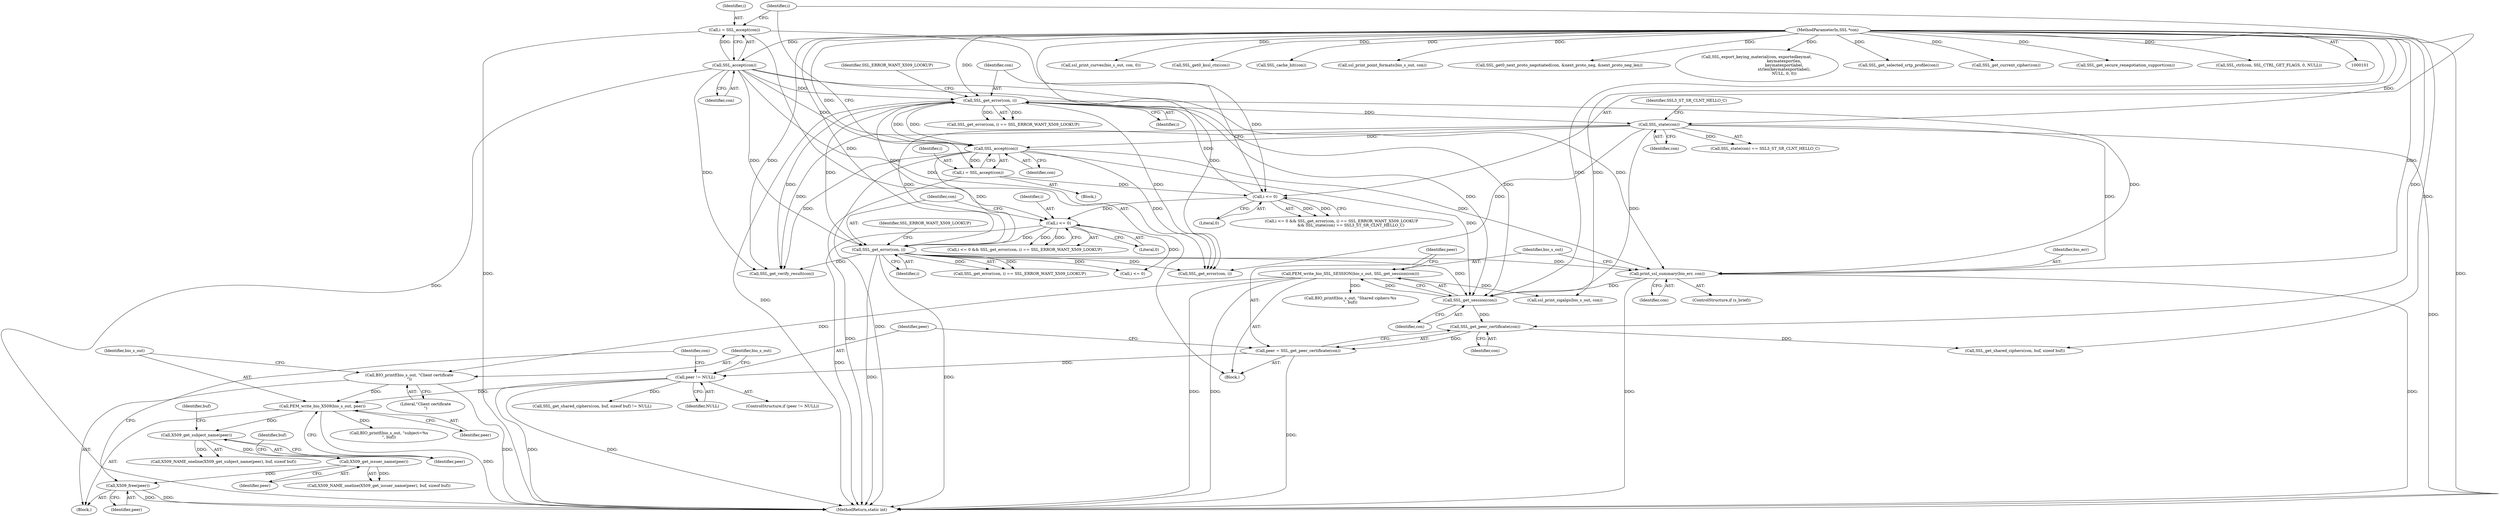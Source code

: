 digraph "0_openssl_259b664f950c2ba66fbf4b0fe5281327904ead21@pointer" {
"1000280" [label="(Call,X509_free(peer))"];
"1000271" [label="(Call,X509_get_issuer_name(peer))"];
"1000261" [label="(Call,X509_get_subject_name(peer))"];
"1000257" [label="(Call,PEM_write_bio_X509(bio_s_out, peer))"];
"1000254" [label="(Call,BIO_printf(bio_s_out, \"Client certificate\n\"))"];
"1000241" [label="(Call,PEM_write_bio_SSL_SESSION(bio_s_out, SSL_get_session(con)))"];
"1000243" [label="(Call,SSL_get_session(con))"];
"1000125" [label="(Call,SSL_get_error(con, i))"];
"1000139" [label="(Call,SSL_accept(con))"];
"1000115" [label="(Call,SSL_accept(con))"];
"1000102" [label="(MethodParameterIn,SSL *con)"];
"1000130" [label="(Call,SSL_state(con))"];
"1000120" [label="(Call,i <= 0)"];
"1000113" [label="(Call,i = SSL_accept(con))"];
"1000137" [label="(Call,i = SSL_accept(con))"];
"1000238" [label="(Call,print_ssl_summary(bio_err, con))"];
"1000147" [label="(Call,SSL_get_error(con, i))"];
"1000143" [label="(Call,i <= 0)"];
"1000250" [label="(Call,peer != NULL)"];
"1000245" [label="(Call,peer = SSL_get_peer_certificate(con))"];
"1000247" [label="(Call,SSL_get_peer_certificate(con))"];
"1000241" [label="(Call,PEM_write_bio_SSL_SESSION(bio_s_out, SSL_get_session(con)))"];
"1000243" [label="(Call,SSL_get_session(con))"];
"1000254" [label="(Call,BIO_printf(bio_s_out, \"Client certificate\n\"))"];
"1000114" [label="(Identifier,i)"];
"1000284" [label="(Call,SSL_get_shared_ciphers(con, buf, sizeof buf))"];
"1000256" [label="(Literal,\"Client certificate\n\")"];
"1000266" [label="(Call,BIO_printf(bio_s_out, \"subject=%s\n\", buf))"];
"1000147" [label="(Call,SSL_get_error(con, i))"];
"1000249" [label="(ControlStructure,if (peer != NULL))"];
"1000262" [label="(Identifier,peer)"];
"1000133" [label="(Block,)"];
"1000283" [label="(Call,SSL_get_shared_ciphers(con, buf, sizeof buf) != NULL)"];
"1000246" [label="(Identifier,peer)"];
"1000137" [label="(Call,i = SSL_accept(con))"];
"1000129" [label="(Call,SSL_state(con) == SSL3_ST_SR_CLNT_HELLO_C)"];
"1000149" [label="(Identifier,i)"];
"1000305" [label="(Call,ssl_print_curves(bio_s_out, con, 0))"];
"1000132" [label="(Identifier,SSL3_ST_SR_CLNT_HELLO_C)"];
"1000259" [label="(Identifier,peer)"];
"1000127" [label="(Identifier,i)"];
"1000124" [label="(Call,SSL_get_error(con, i) == SSL_ERROR_WANT_X509_LOOKUP)"];
"1000120" [label="(Call,i <= 0)"];
"1000257" [label="(Call,PEM_write_bio_X509(bio_s_out, peer))"];
"1000371" [label="(Call,SSL_get0_kssl_ctx(con))"];
"1000271" [label="(Call,X509_get_issuer_name(peer))"];
"1000146" [label="(Call,SSL_get_error(con, i) == SSL_ERROR_WANT_X509_LOOKUP)"];
"1000242" [label="(Identifier,bio_s_out)"];
"1000280" [label="(Call,X509_free(peer))"];
"1000116" [label="(Identifier,con)"];
"1000245" [label="(Call,peer = SSL_get_peer_certificate(con))"];
"1000179" [label="(Call,SSL_get_error(con, i))"];
"1000144" [label="(Identifier,i)"];
"1000125" [label="(Call,SSL_get_error(con, i))"];
"1000128" [label="(Identifier,SSL_ERROR_WANT_X509_LOOKUP)"];
"1000352" [label="(Call,SSL_cache_hit(con))"];
"1000244" [label="(Identifier,con)"];
"1000131" [label="(Identifier,con)"];
"1000261" [label="(Call,X509_get_subject_name(peer))"];
"1000138" [label="(Identifier,i)"];
"1000143" [label="(Call,i <= 0)"];
"1000302" [label="(Call,ssl_print_point_formats(bio_s_out, con))"];
"1000130" [label="(Call,SSL_state(con))"];
"1000102" [label="(MethodParameterIn,SSL *con)"];
"1000285" [label="(Identifier,con)"];
"1000247" [label="(Call,SSL_get_peer_certificate(con))"];
"1000238" [label="(Call,print_ssl_summary(bio_err, con))"];
"1000175" [label="(Call,i <= 0)"];
"1000250" [label="(Call,peer != NULL)"];
"1000140" [label="(Identifier,con)"];
"1000260" [label="(Call,X509_NAME_oneline(X509_get_subject_name(peer), buf, sizeof buf))"];
"1000273" [label="(Identifier,buf)"];
"1000139" [label="(Call,SSL_accept(con))"];
"1000122" [label="(Literal,0)"];
"1000251" [label="(Identifier,peer)"];
"1000318" [label="(Call,SSL_get0_next_proto_negotiated(con, &next_proto_neg, &next_proto_neg_len))"];
"1000126" [label="(Identifier,con)"];
"1000148" [label="(Identifier,con)"];
"1000270" [label="(Call,X509_NAME_oneline(X509_get_issuer_name(peer), buf, sizeof buf))"];
"1000458" [label="(MethodReturn,static int)"];
"1000103" [label="(Block,)"];
"1000121" [label="(Identifier,i)"];
"1000417" [label="(Call,SSL_export_keying_material(con, exportedkeymat,\n                                            keymatexportlen,\n                                            keymatexportlabel,\n                                            strlen(keymatexportlabel),\n                                            NULL, 0, 0))"];
"1000341" [label="(Call,SSL_get_selected_srtp_profile(con))"];
"1000220" [label="(Call,SSL_get_verify_result(con))"];
"1000239" [label="(Identifier,bio_err)"];
"1000297" [label="(Call,SSL_get_current_cipher(con))"];
"1000272" [label="(Identifier,peer)"];
"1000258" [label="(Identifier,bio_s_out)"];
"1000290" [label="(Call,BIO_printf(bio_s_out, \"Shared ciphers:%s\n\", buf))"];
"1000281" [label="(Identifier,peer)"];
"1000299" [label="(Call,ssl_print_sigalgs(bio_s_out, con))"];
"1000113" [label="(Call,i = SSL_accept(con))"];
"1000263" [label="(Identifier,buf)"];
"1000248" [label="(Identifier,con)"];
"1000386" [label="(Call,SSL_get_secure_renegotiation_support(con))"];
"1000252" [label="(Identifier,NULL)"];
"1000150" [label="(Identifier,SSL_ERROR_WANT_X509_LOOKUP)"];
"1000253" [label="(Block,)"];
"1000236" [label="(ControlStructure,if (s_brief))"];
"1000115" [label="(Call,SSL_accept(con))"];
"1000240" [label="(Identifier,con)"];
"1000142" [label="(Call,i <= 0 && SSL_get_error(con, i) == SSL_ERROR_WANT_X509_LOOKUP)"];
"1000359" [label="(Call,SSL_ctrl(con, SSL_CTRL_GET_FLAGS, 0, NULL))"];
"1000255" [label="(Identifier,bio_s_out)"];
"1000119" [label="(Call,i <= 0 && SSL_get_error(con, i) == SSL_ERROR_WANT_X509_LOOKUP\n               && SSL_state(con) == SSL3_ST_SR_CLNT_HELLO_C)"];
"1000145" [label="(Literal,0)"];
"1000280" -> "1000253"  [label="AST: "];
"1000280" -> "1000281"  [label="CFG: "];
"1000281" -> "1000280"  [label="AST: "];
"1000285" -> "1000280"  [label="CFG: "];
"1000280" -> "1000458"  [label="DDG: "];
"1000280" -> "1000458"  [label="DDG: "];
"1000271" -> "1000280"  [label="DDG: "];
"1000271" -> "1000270"  [label="AST: "];
"1000271" -> "1000272"  [label="CFG: "];
"1000272" -> "1000271"  [label="AST: "];
"1000273" -> "1000271"  [label="CFG: "];
"1000271" -> "1000270"  [label="DDG: "];
"1000261" -> "1000271"  [label="DDG: "];
"1000261" -> "1000260"  [label="AST: "];
"1000261" -> "1000262"  [label="CFG: "];
"1000262" -> "1000261"  [label="AST: "];
"1000263" -> "1000261"  [label="CFG: "];
"1000261" -> "1000260"  [label="DDG: "];
"1000257" -> "1000261"  [label="DDG: "];
"1000257" -> "1000253"  [label="AST: "];
"1000257" -> "1000259"  [label="CFG: "];
"1000258" -> "1000257"  [label="AST: "];
"1000259" -> "1000257"  [label="AST: "];
"1000262" -> "1000257"  [label="CFG: "];
"1000257" -> "1000458"  [label="DDG: "];
"1000254" -> "1000257"  [label="DDG: "];
"1000250" -> "1000257"  [label="DDG: "];
"1000257" -> "1000266"  [label="DDG: "];
"1000254" -> "1000253"  [label="AST: "];
"1000254" -> "1000256"  [label="CFG: "];
"1000255" -> "1000254"  [label="AST: "];
"1000256" -> "1000254"  [label="AST: "];
"1000258" -> "1000254"  [label="CFG: "];
"1000254" -> "1000458"  [label="DDG: "];
"1000241" -> "1000254"  [label="DDG: "];
"1000241" -> "1000103"  [label="AST: "];
"1000241" -> "1000243"  [label="CFG: "];
"1000242" -> "1000241"  [label="AST: "];
"1000243" -> "1000241"  [label="AST: "];
"1000246" -> "1000241"  [label="CFG: "];
"1000241" -> "1000458"  [label="DDG: "];
"1000241" -> "1000458"  [label="DDG: "];
"1000243" -> "1000241"  [label="DDG: "];
"1000241" -> "1000290"  [label="DDG: "];
"1000241" -> "1000299"  [label="DDG: "];
"1000243" -> "1000244"  [label="CFG: "];
"1000244" -> "1000243"  [label="AST: "];
"1000125" -> "1000243"  [label="DDG: "];
"1000238" -> "1000243"  [label="DDG: "];
"1000139" -> "1000243"  [label="DDG: "];
"1000147" -> "1000243"  [label="DDG: "];
"1000115" -> "1000243"  [label="DDG: "];
"1000130" -> "1000243"  [label="DDG: "];
"1000102" -> "1000243"  [label="DDG: "];
"1000243" -> "1000247"  [label="DDG: "];
"1000125" -> "1000124"  [label="AST: "];
"1000125" -> "1000127"  [label="CFG: "];
"1000126" -> "1000125"  [label="AST: "];
"1000127" -> "1000125"  [label="AST: "];
"1000128" -> "1000125"  [label="CFG: "];
"1000125" -> "1000458"  [label="DDG: "];
"1000125" -> "1000124"  [label="DDG: "];
"1000125" -> "1000124"  [label="DDG: "];
"1000139" -> "1000125"  [label="DDG: "];
"1000115" -> "1000125"  [label="DDG: "];
"1000102" -> "1000125"  [label="DDG: "];
"1000120" -> "1000125"  [label="DDG: "];
"1000125" -> "1000130"  [label="DDG: "];
"1000125" -> "1000139"  [label="DDG: "];
"1000125" -> "1000143"  [label="DDG: "];
"1000125" -> "1000147"  [label="DDG: "];
"1000125" -> "1000179"  [label="DDG: "];
"1000125" -> "1000220"  [label="DDG: "];
"1000125" -> "1000238"  [label="DDG: "];
"1000139" -> "1000137"  [label="AST: "];
"1000139" -> "1000140"  [label="CFG: "];
"1000140" -> "1000139"  [label="AST: "];
"1000137" -> "1000139"  [label="CFG: "];
"1000139" -> "1000458"  [label="DDG: "];
"1000139" -> "1000137"  [label="DDG: "];
"1000115" -> "1000139"  [label="DDG: "];
"1000130" -> "1000139"  [label="DDG: "];
"1000102" -> "1000139"  [label="DDG: "];
"1000139" -> "1000147"  [label="DDG: "];
"1000139" -> "1000179"  [label="DDG: "];
"1000139" -> "1000220"  [label="DDG: "];
"1000139" -> "1000238"  [label="DDG: "];
"1000115" -> "1000113"  [label="AST: "];
"1000115" -> "1000116"  [label="CFG: "];
"1000116" -> "1000115"  [label="AST: "];
"1000113" -> "1000115"  [label="CFG: "];
"1000115" -> "1000458"  [label="DDG: "];
"1000115" -> "1000113"  [label="DDG: "];
"1000102" -> "1000115"  [label="DDG: "];
"1000115" -> "1000147"  [label="DDG: "];
"1000115" -> "1000179"  [label="DDG: "];
"1000115" -> "1000220"  [label="DDG: "];
"1000115" -> "1000238"  [label="DDG: "];
"1000102" -> "1000101"  [label="AST: "];
"1000102" -> "1000458"  [label="DDG: "];
"1000102" -> "1000130"  [label="DDG: "];
"1000102" -> "1000147"  [label="DDG: "];
"1000102" -> "1000179"  [label="DDG: "];
"1000102" -> "1000220"  [label="DDG: "];
"1000102" -> "1000238"  [label="DDG: "];
"1000102" -> "1000247"  [label="DDG: "];
"1000102" -> "1000284"  [label="DDG: "];
"1000102" -> "1000297"  [label="DDG: "];
"1000102" -> "1000299"  [label="DDG: "];
"1000102" -> "1000302"  [label="DDG: "];
"1000102" -> "1000305"  [label="DDG: "];
"1000102" -> "1000318"  [label="DDG: "];
"1000102" -> "1000341"  [label="DDG: "];
"1000102" -> "1000352"  [label="DDG: "];
"1000102" -> "1000359"  [label="DDG: "];
"1000102" -> "1000371"  [label="DDG: "];
"1000102" -> "1000386"  [label="DDG: "];
"1000102" -> "1000417"  [label="DDG: "];
"1000130" -> "1000129"  [label="AST: "];
"1000130" -> "1000131"  [label="CFG: "];
"1000131" -> "1000130"  [label="AST: "];
"1000132" -> "1000130"  [label="CFG: "];
"1000130" -> "1000458"  [label="DDG: "];
"1000130" -> "1000129"  [label="DDG: "];
"1000130" -> "1000147"  [label="DDG: "];
"1000130" -> "1000179"  [label="DDG: "];
"1000130" -> "1000220"  [label="DDG: "];
"1000130" -> "1000238"  [label="DDG: "];
"1000120" -> "1000119"  [label="AST: "];
"1000120" -> "1000122"  [label="CFG: "];
"1000121" -> "1000120"  [label="AST: "];
"1000122" -> "1000120"  [label="AST: "];
"1000126" -> "1000120"  [label="CFG: "];
"1000119" -> "1000120"  [label="CFG: "];
"1000120" -> "1000119"  [label="DDG: "];
"1000120" -> "1000119"  [label="DDG: "];
"1000113" -> "1000120"  [label="DDG: "];
"1000137" -> "1000120"  [label="DDG: "];
"1000120" -> "1000143"  [label="DDG: "];
"1000113" -> "1000103"  [label="AST: "];
"1000114" -> "1000113"  [label="AST: "];
"1000121" -> "1000113"  [label="CFG: "];
"1000113" -> "1000458"  [label="DDG: "];
"1000137" -> "1000133"  [label="AST: "];
"1000138" -> "1000137"  [label="AST: "];
"1000121" -> "1000137"  [label="CFG: "];
"1000137" -> "1000458"  [label="DDG: "];
"1000238" -> "1000236"  [label="AST: "];
"1000238" -> "1000240"  [label="CFG: "];
"1000239" -> "1000238"  [label="AST: "];
"1000240" -> "1000238"  [label="AST: "];
"1000242" -> "1000238"  [label="CFG: "];
"1000238" -> "1000458"  [label="DDG: "];
"1000238" -> "1000458"  [label="DDG: "];
"1000147" -> "1000238"  [label="DDG: "];
"1000147" -> "1000146"  [label="AST: "];
"1000147" -> "1000149"  [label="CFG: "];
"1000148" -> "1000147"  [label="AST: "];
"1000149" -> "1000147"  [label="AST: "];
"1000150" -> "1000147"  [label="CFG: "];
"1000147" -> "1000458"  [label="DDG: "];
"1000147" -> "1000458"  [label="DDG: "];
"1000147" -> "1000146"  [label="DDG: "];
"1000147" -> "1000146"  [label="DDG: "];
"1000143" -> "1000147"  [label="DDG: "];
"1000147" -> "1000175"  [label="DDG: "];
"1000147" -> "1000179"  [label="DDG: "];
"1000147" -> "1000220"  [label="DDG: "];
"1000143" -> "1000142"  [label="AST: "];
"1000143" -> "1000145"  [label="CFG: "];
"1000144" -> "1000143"  [label="AST: "];
"1000145" -> "1000143"  [label="AST: "];
"1000148" -> "1000143"  [label="CFG: "];
"1000142" -> "1000143"  [label="CFG: "];
"1000143" -> "1000458"  [label="DDG: "];
"1000143" -> "1000142"  [label="DDG: "];
"1000143" -> "1000142"  [label="DDG: "];
"1000143" -> "1000175"  [label="DDG: "];
"1000250" -> "1000249"  [label="AST: "];
"1000250" -> "1000252"  [label="CFG: "];
"1000251" -> "1000250"  [label="AST: "];
"1000252" -> "1000250"  [label="AST: "];
"1000255" -> "1000250"  [label="CFG: "];
"1000285" -> "1000250"  [label="CFG: "];
"1000250" -> "1000458"  [label="DDG: "];
"1000250" -> "1000458"  [label="DDG: "];
"1000245" -> "1000250"  [label="DDG: "];
"1000250" -> "1000283"  [label="DDG: "];
"1000245" -> "1000103"  [label="AST: "];
"1000245" -> "1000247"  [label="CFG: "];
"1000246" -> "1000245"  [label="AST: "];
"1000247" -> "1000245"  [label="AST: "];
"1000251" -> "1000245"  [label="CFG: "];
"1000245" -> "1000458"  [label="DDG: "];
"1000247" -> "1000245"  [label="DDG: "];
"1000247" -> "1000248"  [label="CFG: "];
"1000248" -> "1000247"  [label="AST: "];
"1000247" -> "1000284"  [label="DDG: "];
}
